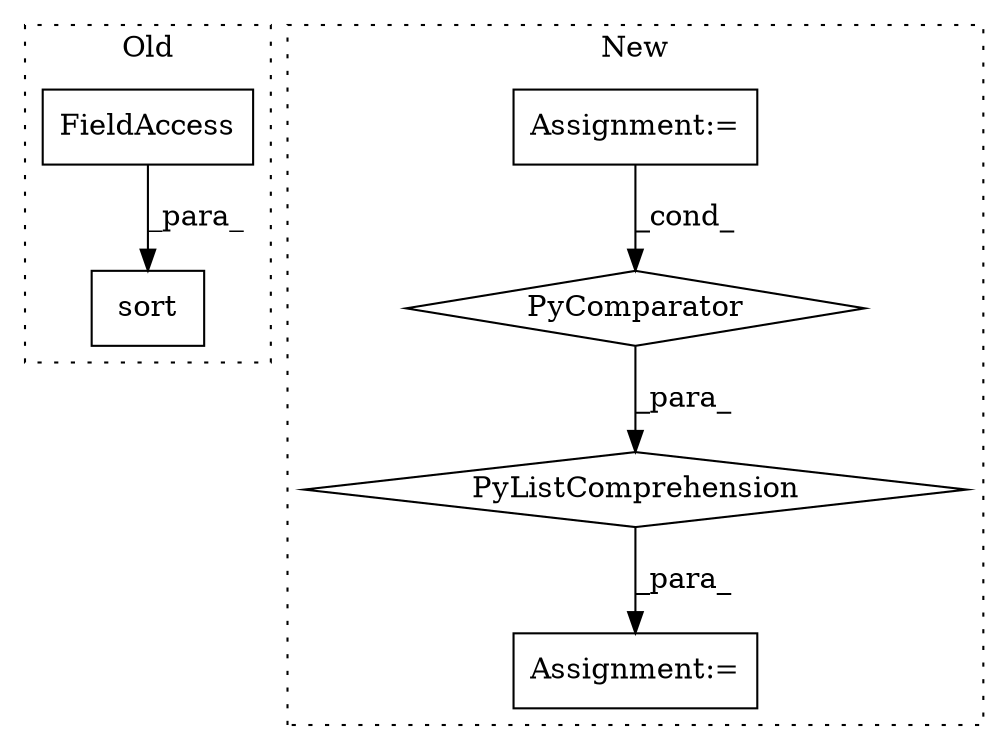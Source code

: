digraph G {
subgraph cluster0 {
1 [label="sort" a="32" s="1161,1172" l="5,1" shape="box"];
6 [label="FieldAccess" a="22" s="1170" l="2" shape="box"];
label = "Old";
style="dotted";
}
subgraph cluster1 {
2 [label="PyComparator" a="113" s="1343" l="40" shape="diamond"];
3 [label="Assignment:=" a="7" s="1174" l="1" shape="box"];
4 [label="PyListComprehension" a="109" s="1259" l="132" shape="diamond"];
5 [label="Assignment:=" a="7" s="1245" l="14" shape="box"];
label = "New";
style="dotted";
}
2 -> 4 [label="_para_"];
3 -> 2 [label="_cond_"];
4 -> 5 [label="_para_"];
6 -> 1 [label="_para_"];
}